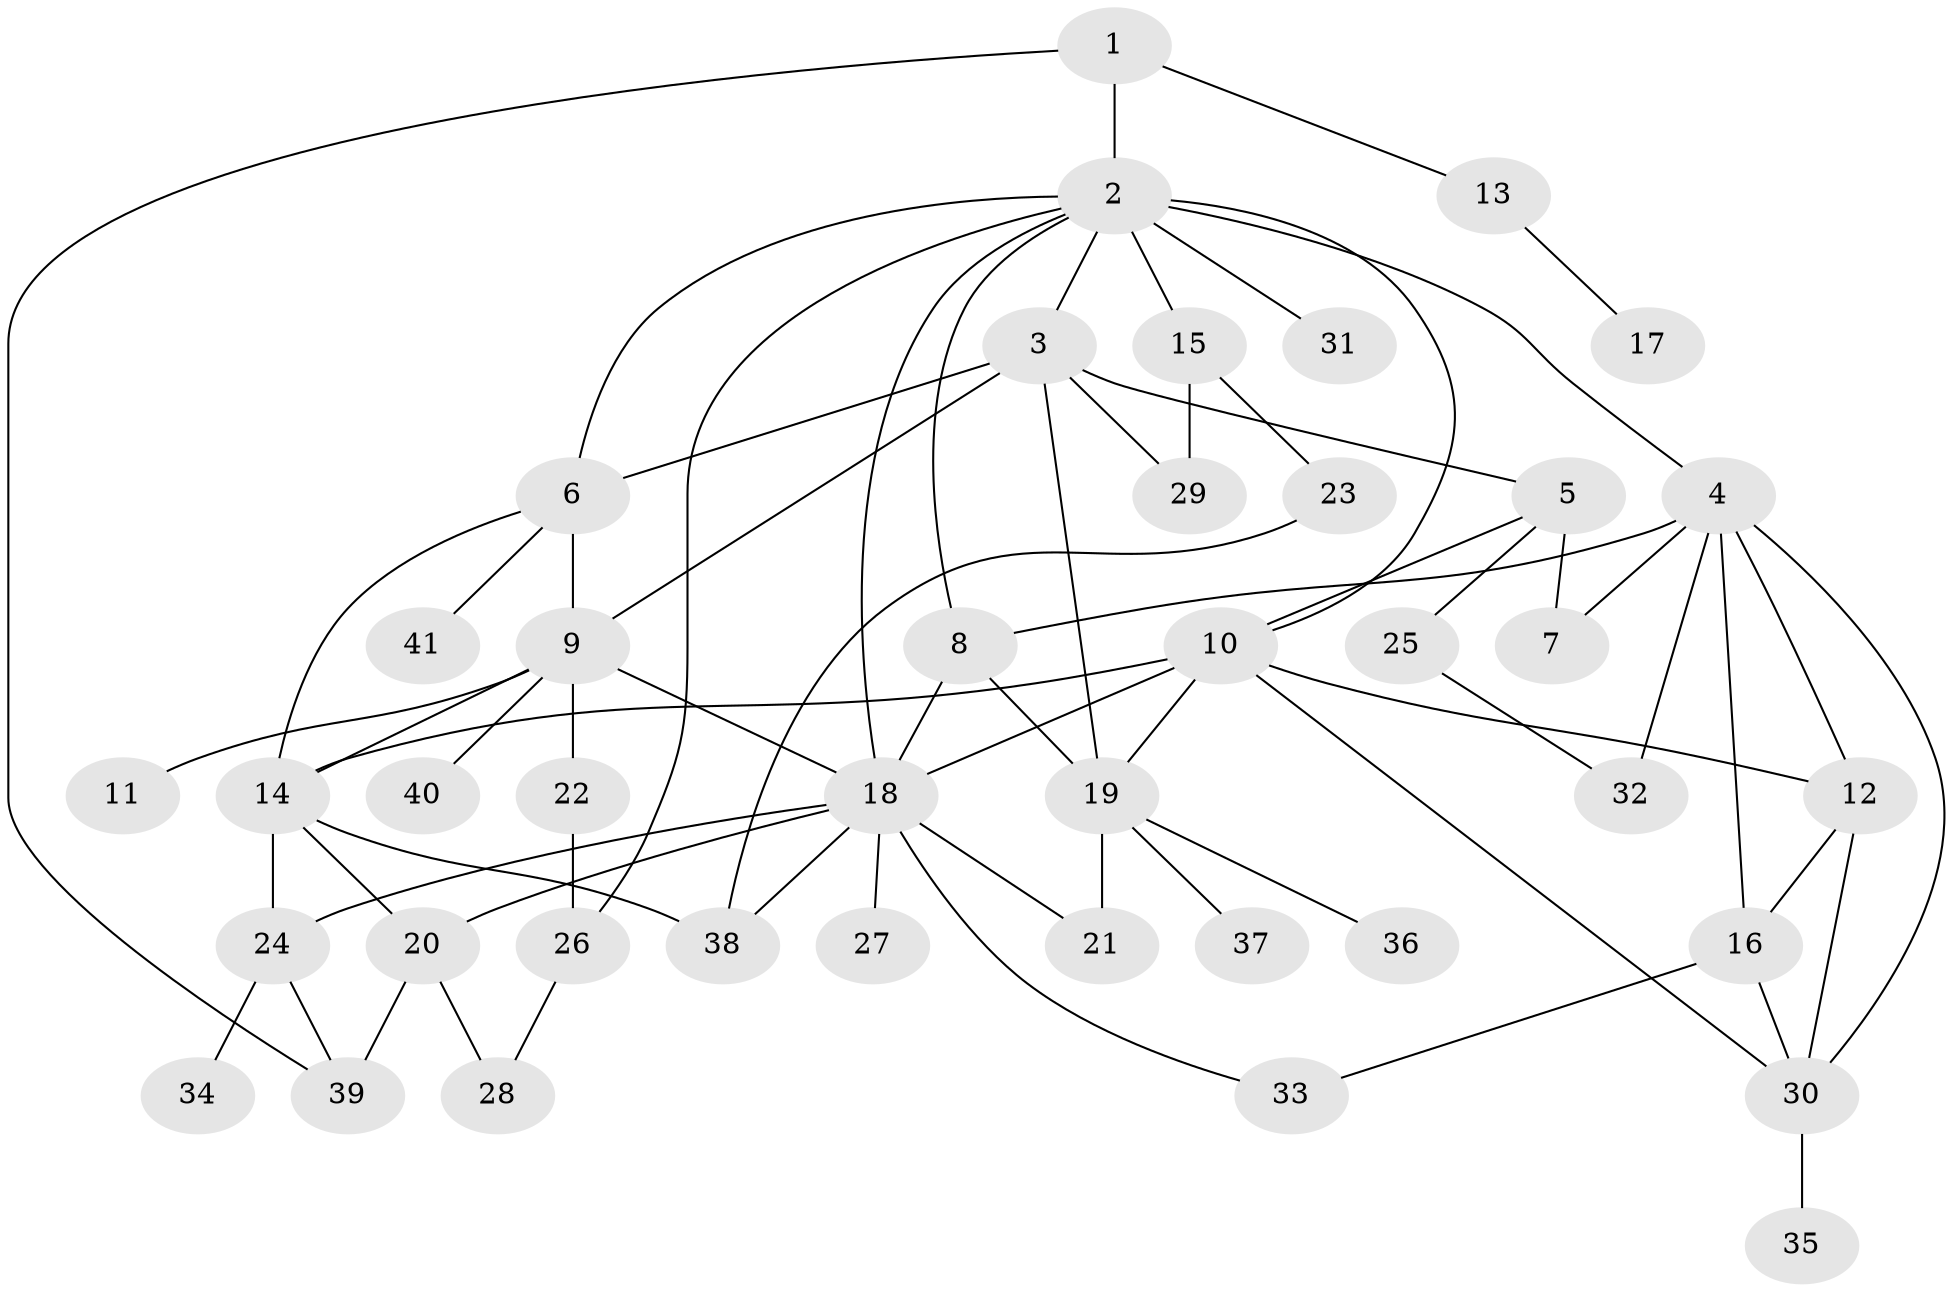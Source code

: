 // original degree distribution, {3: 0.19753086419753085, 6: 0.04938271604938271, 7: 0.024691358024691357, 8: 0.024691358024691357, 4: 0.12345679012345678, 1: 0.24691358024691357, 5: 0.04938271604938271, 2: 0.2839506172839506}
// Generated by graph-tools (version 1.1) at 2025/34/03/09/25 02:34:03]
// undirected, 41 vertices, 69 edges
graph export_dot {
graph [start="1"]
  node [color=gray90,style=filled];
  1;
  2;
  3;
  4;
  5;
  6;
  7;
  8;
  9;
  10;
  11;
  12;
  13;
  14;
  15;
  16;
  17;
  18;
  19;
  20;
  21;
  22;
  23;
  24;
  25;
  26;
  27;
  28;
  29;
  30;
  31;
  32;
  33;
  34;
  35;
  36;
  37;
  38;
  39;
  40;
  41;
  1 -- 2 [weight=1.0];
  1 -- 13 [weight=1.0];
  1 -- 39 [weight=1.0];
  2 -- 3 [weight=1.0];
  2 -- 4 [weight=1.0];
  2 -- 6 [weight=1.0];
  2 -- 8 [weight=1.0];
  2 -- 10 [weight=1.0];
  2 -- 15 [weight=1.0];
  2 -- 18 [weight=1.0];
  2 -- 26 [weight=1.0];
  2 -- 31 [weight=2.0];
  3 -- 5 [weight=1.0];
  3 -- 6 [weight=1.0];
  3 -- 9 [weight=1.0];
  3 -- 19 [weight=2.0];
  3 -- 29 [weight=1.0];
  4 -- 7 [weight=1.0];
  4 -- 8 [weight=1.0];
  4 -- 12 [weight=1.0];
  4 -- 16 [weight=1.0];
  4 -- 30 [weight=1.0];
  4 -- 32 [weight=1.0];
  5 -- 7 [weight=1.0];
  5 -- 10 [weight=1.0];
  5 -- 25 [weight=1.0];
  6 -- 9 [weight=1.0];
  6 -- 14 [weight=1.0];
  6 -- 41 [weight=1.0];
  8 -- 18 [weight=2.0];
  8 -- 19 [weight=1.0];
  9 -- 11 [weight=1.0];
  9 -- 14 [weight=1.0];
  9 -- 18 [weight=1.0];
  9 -- 22 [weight=1.0];
  9 -- 40 [weight=1.0];
  10 -- 12 [weight=1.0];
  10 -- 14 [weight=1.0];
  10 -- 18 [weight=2.0];
  10 -- 19 [weight=1.0];
  10 -- 30 [weight=1.0];
  12 -- 16 [weight=1.0];
  12 -- 30 [weight=1.0];
  13 -- 17 [weight=1.0];
  14 -- 20 [weight=1.0];
  14 -- 24 [weight=1.0];
  14 -- 38 [weight=1.0];
  15 -- 23 [weight=1.0];
  15 -- 29 [weight=1.0];
  16 -- 30 [weight=1.0];
  16 -- 33 [weight=1.0];
  18 -- 20 [weight=1.0];
  18 -- 21 [weight=1.0];
  18 -- 24 [weight=1.0];
  18 -- 27 [weight=1.0];
  18 -- 33 [weight=1.0];
  18 -- 38 [weight=2.0];
  19 -- 21 [weight=2.0];
  19 -- 36 [weight=1.0];
  19 -- 37 [weight=1.0];
  20 -- 28 [weight=1.0];
  20 -- 39 [weight=1.0];
  22 -- 26 [weight=2.0];
  23 -- 38 [weight=1.0];
  24 -- 34 [weight=1.0];
  24 -- 39 [weight=1.0];
  25 -- 32 [weight=1.0];
  26 -- 28 [weight=1.0];
  30 -- 35 [weight=1.0];
}
